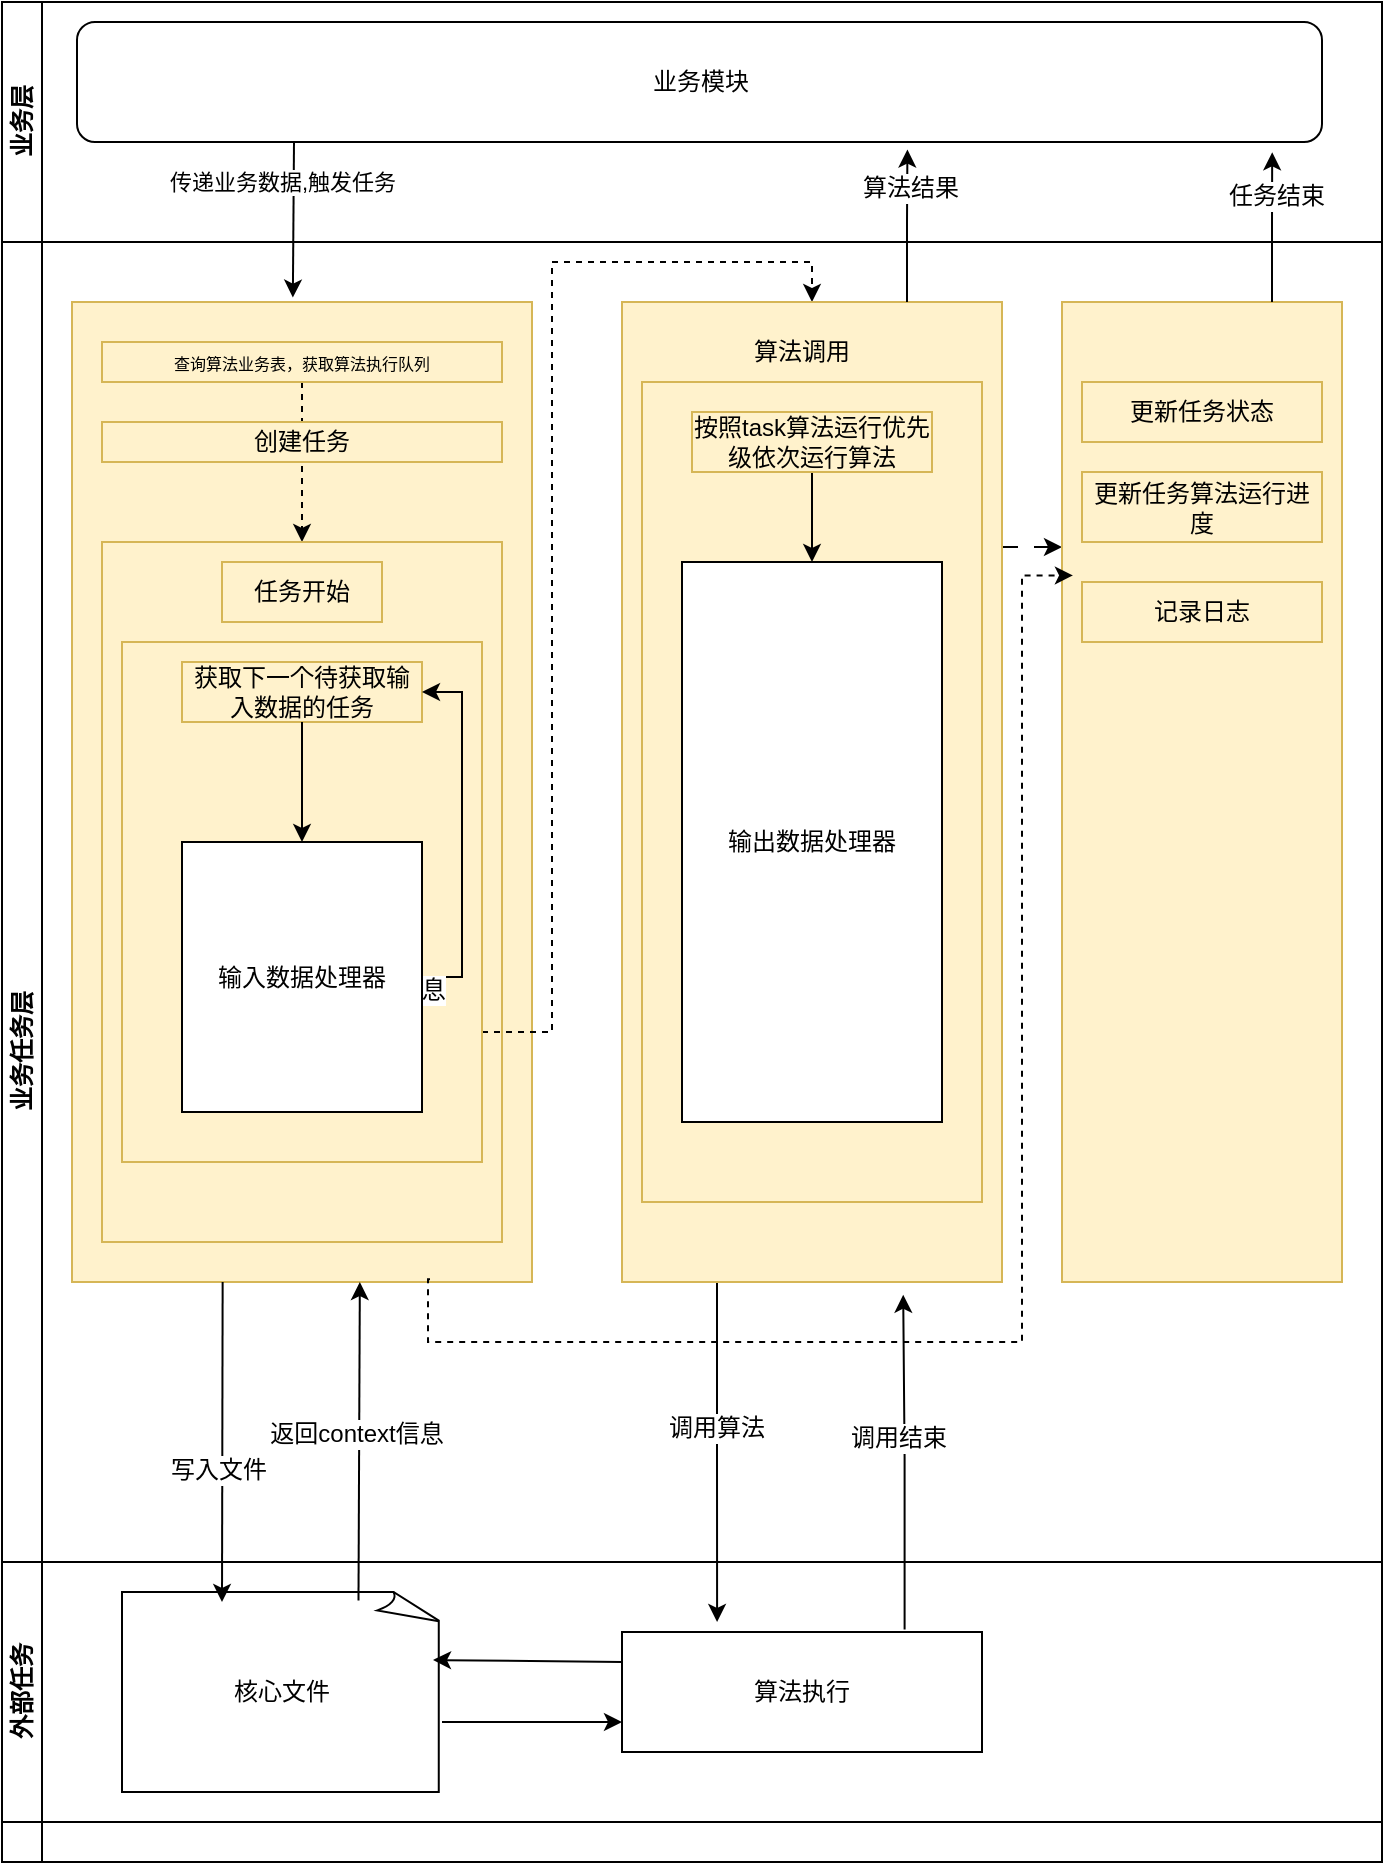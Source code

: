 <mxfile version="22.0.8" type="github">
  <diagram id="prtHgNgQTEPvFCAcTncT" name="Page-1">
    <mxGraphModel dx="989" dy="580" grid="1" gridSize="10" guides="1" tooltips="1" connect="1" arrows="1" fold="1" page="1" pageScale="1" pageWidth="827" pageHeight="1169" math="0" shadow="0">
      <root>
        <mxCell id="0" />
        <mxCell id="1" parent="0" />
        <mxCell id="dNxyNK7c78bLwvsdeMH5-21" value="业务任务层&lt;br&gt;" style="swimlane;html=1;startSize=20;horizontal=0;" parent="1" vertex="1">
          <mxGeometry x="70" y="240" width="690" height="810" as="geometry" />
        </mxCell>
        <mxCell id="dNxyNK7c78bLwvsdeMH5-22" value="外部任务&lt;br&gt;" style="swimlane;html=1;startSize=20;horizontal=0;" parent="dNxyNK7c78bLwvsdeMH5-21" vertex="1">
          <mxGeometry y="660" width="690" height="130" as="geometry" />
        </mxCell>
        <mxCell id="1c011MTDCDttVaNqvY0a-97" value="核心文件" style="whiteSpace=wrap;html=1;shape=mxgraph.basic.document;strokeColor=default;align=center;verticalAlign=middle;fontFamily=Helvetica;fontSize=12;fontColor=default;startSize=20;fillColor=default;" vertex="1" parent="dNxyNK7c78bLwvsdeMH5-22">
          <mxGeometry x="60" y="15" width="160" height="100" as="geometry" />
        </mxCell>
        <mxCell id="1c011MTDCDttVaNqvY0a-100" value="算法执行&lt;br&gt;" style="rounded=0;whiteSpace=wrap;html=1;strokeColor=default;align=center;verticalAlign=middle;fontFamily=Helvetica;fontSize=12;fontColor=default;startSize=20;fillColor=default;" vertex="1" parent="dNxyNK7c78bLwvsdeMH5-22">
          <mxGeometry x="310" y="35" width="180" height="60" as="geometry" />
        </mxCell>
        <mxCell id="1c011MTDCDttVaNqvY0a-127" value="" style="endArrow=classic;html=1;rounded=0;fontFamily=Helvetica;fontSize=12;fontColor=default;startSize=20;exitX=0;exitY=0.25;exitDx=0;exitDy=0;entryX=0.972;entryY=0.34;entryDx=0;entryDy=0;entryPerimeter=0;" edge="1" parent="dNxyNK7c78bLwvsdeMH5-22" source="1c011MTDCDttVaNqvY0a-100" target="1c011MTDCDttVaNqvY0a-97">
          <mxGeometry width="50" height="50" relative="1" as="geometry">
            <mxPoint x="260" y="-20" as="sourcePoint" />
            <mxPoint x="310" y="-70" as="targetPoint" />
          </mxGeometry>
        </mxCell>
        <mxCell id="1c011MTDCDttVaNqvY0a-128" value="" style="endArrow=classic;html=1;rounded=0;fontFamily=Helvetica;fontSize=12;fontColor=default;startSize=20;entryX=0;entryY=0.75;entryDx=0;entryDy=0;" edge="1" parent="dNxyNK7c78bLwvsdeMH5-22" target="1c011MTDCDttVaNqvY0a-100">
          <mxGeometry width="50" height="50" relative="1" as="geometry">
            <mxPoint x="220" y="80" as="sourcePoint" />
            <mxPoint x="270" y="30" as="targetPoint" />
          </mxGeometry>
        </mxCell>
        <mxCell id="dNxyNK7c78bLwvsdeMH5-26" value="" style="rounded=0;whiteSpace=wrap;html=1;fontFamily=Helvetica;fontSize=12;align=center;fillColor=#fff2cc;strokeColor=#d6b656;strokeWidth=1;perimeterSpacing=12;" parent="dNxyNK7c78bLwvsdeMH5-21" vertex="1">
          <mxGeometry x="35" y="30" width="230" height="490" as="geometry" />
        </mxCell>
        <mxCell id="1c011MTDCDttVaNqvY0a-79" style="edgeStyle=elbowEdgeStyle;rounded=0;orthogonalLoop=1;jettySize=auto;html=1;exitX=0.5;exitY=1;exitDx=0;exitDy=0;entryX=0.5;entryY=0;entryDx=0;entryDy=0;fontFamily=Helvetica;fontSize=12;fontColor=default;startSize=20;dashed=1;" edge="1" parent="dNxyNK7c78bLwvsdeMH5-21" source="1c011MTDCDttVaNqvY0a-60" target="1c011MTDCDttVaNqvY0a-73">
          <mxGeometry relative="1" as="geometry" />
        </mxCell>
        <mxCell id="1c011MTDCDttVaNqvY0a-60" value="&lt;font style=&quot;font-size: 8px;&quot;&gt;查询算法业务表，获取算法执行队列&lt;/font&gt;" style="rounded=0;whiteSpace=wrap;html=1;fillColor=#fff2cc;strokeColor=#d6b656;" vertex="1" parent="dNxyNK7c78bLwvsdeMH5-21">
          <mxGeometry x="50" y="50" width="200" height="20" as="geometry" />
        </mxCell>
        <mxCell id="1c011MTDCDttVaNqvY0a-61" value="创建任务" style="rounded=0;whiteSpace=wrap;html=1;fillColor=#fff2cc;strokeColor=#d6b656;" vertex="1" parent="dNxyNK7c78bLwvsdeMH5-21">
          <mxGeometry x="50" y="90" width="200" height="20" as="geometry" />
        </mxCell>
        <mxCell id="1c011MTDCDttVaNqvY0a-73" value="" style="rounded=0;whiteSpace=wrap;html=1;fillColor=#fff2cc;strokeColor=#d6b656;" vertex="1" parent="dNxyNK7c78bLwvsdeMH5-21">
          <mxGeometry x="50" y="150" width="200" height="350" as="geometry" />
        </mxCell>
        <mxCell id="1c011MTDCDttVaNqvY0a-81" value="任务开始" style="text;html=1;strokeColor=#d6b656;fillColor=#fff2cc;align=center;verticalAlign=middle;whiteSpace=wrap;rounded=0;fontSize=12;fontFamily=Helvetica;" vertex="1" parent="dNxyNK7c78bLwvsdeMH5-21">
          <mxGeometry x="110" y="160" width="80" height="30" as="geometry" />
        </mxCell>
        <mxCell id="1c011MTDCDttVaNqvY0a-115" style="edgeStyle=orthogonalEdgeStyle;rounded=0;orthogonalLoop=1;jettySize=auto;html=1;exitX=1;exitY=0.75;exitDx=0;exitDy=0;entryX=0.5;entryY=0;entryDx=0;entryDy=0;fontFamily=Helvetica;fontSize=12;fontColor=default;startSize=20;dashed=1;" edge="1" parent="dNxyNK7c78bLwvsdeMH5-21" source="1c011MTDCDttVaNqvY0a-86" target="1c011MTDCDttVaNqvY0a-107">
          <mxGeometry relative="1" as="geometry" />
        </mxCell>
        <mxCell id="1c011MTDCDttVaNqvY0a-86" value="" style="rounded=0;whiteSpace=wrap;html=1;strokeColor=#d6b656;align=center;verticalAlign=middle;fontFamily=Helvetica;fontSize=12;startSize=20;fillColor=#fff2cc;" vertex="1" parent="dNxyNK7c78bLwvsdeMH5-21">
          <mxGeometry x="60" y="200" width="180" height="260" as="geometry" />
        </mxCell>
        <mxCell id="1c011MTDCDttVaNqvY0a-87" value="获取下一个待获取输入数据的任务" style="rounded=0;whiteSpace=wrap;html=1;strokeColor=#d6b656;align=center;verticalAlign=middle;fontFamily=Helvetica;fontSize=12;startSize=20;fillColor=#fff2cc;" vertex="1" parent="dNxyNK7c78bLwvsdeMH5-21">
          <mxGeometry x="90" y="210" width="120" height="30" as="geometry" />
        </mxCell>
        <mxCell id="1c011MTDCDttVaNqvY0a-95" style="edgeStyle=orthogonalEdgeStyle;rounded=0;orthogonalLoop=1;jettySize=auto;html=1;exitX=1;exitY=0.5;exitDx=0;exitDy=0;entryX=1;entryY=0.5;entryDx=0;entryDy=0;fontFamily=Helvetica;fontSize=12;fontColor=default;startSize=20;" edge="1" parent="dNxyNK7c78bLwvsdeMH5-21" source="1c011MTDCDttVaNqvY0a-91" target="1c011MTDCDttVaNqvY0a-87">
          <mxGeometry relative="1" as="geometry" />
        </mxCell>
        <mxCell id="1c011MTDCDttVaNqvY0a-94" value="" style="endArrow=classic;html=1;rounded=0;fontFamily=Helvetica;fontSize=12;fontColor=default;startSize=20;exitX=0.5;exitY=1;exitDx=0;exitDy=0;entryX=0.5;entryY=0;entryDx=0;entryDy=0;" edge="1" parent="dNxyNK7c78bLwvsdeMH5-21" source="1c011MTDCDttVaNqvY0a-87" target="1c011MTDCDttVaNqvY0a-91">
          <mxGeometry width="50" height="50" relative="1" as="geometry">
            <mxPoint x="260" y="370" as="sourcePoint" />
            <mxPoint x="310" y="320" as="targetPoint" />
          </mxGeometry>
        </mxCell>
        <mxCell id="1c011MTDCDttVaNqvY0a-101" value="" style="endArrow=classic;html=1;rounded=0;fontFamily=Helvetica;fontSize=12;fontColor=default;startSize=20;exitX=0.25;exitY=1;exitDx=0;exitDy=0;" edge="1" parent="dNxyNK7c78bLwvsdeMH5-21">
          <mxGeometry width="50" height="50" relative="1" as="geometry">
            <mxPoint x="110.32" y="520" as="sourcePoint" />
            <mxPoint x="110" y="680" as="targetPoint" />
          </mxGeometry>
        </mxCell>
        <mxCell id="1c011MTDCDttVaNqvY0a-103" value="写入文件" style="edgeLabel;html=1;align=center;verticalAlign=middle;resizable=0;points=[];fontSize=12;fontFamily=Helvetica;fontColor=default;" vertex="1" connectable="0" parent="1c011MTDCDttVaNqvY0a-101">
          <mxGeometry x="0.175" y="-2" relative="1" as="geometry">
            <mxPoint as="offset" />
          </mxGeometry>
        </mxCell>
        <mxCell id="1c011MTDCDttVaNqvY0a-102" value="" style="endArrow=classic;html=1;rounded=0;fontFamily=Helvetica;fontSize=12;fontColor=default;startSize=20;entryX=0.741;entryY=1.027;entryDx=0;entryDy=0;entryPerimeter=0;exitX=0.748;exitY=0.016;exitDx=0;exitDy=0;exitPerimeter=0;" edge="1" parent="dNxyNK7c78bLwvsdeMH5-21" source="1c011MTDCDttVaNqvY0a-91">
          <mxGeometry width="50" height="50" relative="1" as="geometry">
            <mxPoint x="179" y="666.36" as="sourcePoint" />
            <mxPoint x="178.92" y="430.005" as="targetPoint" />
          </mxGeometry>
        </mxCell>
        <mxCell id="1c011MTDCDttVaNqvY0a-104" value="返回context信息" style="edgeLabel;html=1;align=center;verticalAlign=middle;resizable=0;points=[];fontSize=12;fontFamily=Helvetica;fontColor=default;" vertex="1" connectable="0" parent="1c011MTDCDttVaNqvY0a-102">
          <mxGeometry x="0.13" y="-2" relative="1" as="geometry">
            <mxPoint as="offset" />
          </mxGeometry>
        </mxCell>
        <mxCell id="1c011MTDCDttVaNqvY0a-126" style="edgeStyle=orthogonalEdgeStyle;rounded=0;orthogonalLoop=1;jettySize=auto;html=1;exitX=0.25;exitY=1;exitDx=0;exitDy=0;fontFamily=Helvetica;fontSize=12;fontColor=default;startSize=20;" edge="1" parent="dNxyNK7c78bLwvsdeMH5-21" source="1c011MTDCDttVaNqvY0a-107">
          <mxGeometry relative="1" as="geometry">
            <mxPoint x="357.552" y="690" as="targetPoint" />
          </mxGeometry>
        </mxCell>
        <mxCell id="1c011MTDCDttVaNqvY0a-131" value="调用算法" style="edgeLabel;html=1;align=center;verticalAlign=middle;resizable=0;points=[];fontSize=12;fontFamily=Helvetica;fontColor=default;" vertex="1" connectable="0" parent="1c011MTDCDttVaNqvY0a-126">
          <mxGeometry x="-0.143" y="-1" relative="1" as="geometry">
            <mxPoint as="offset" />
          </mxGeometry>
        </mxCell>
        <mxCell id="1c011MTDCDttVaNqvY0a-143" style="edgeStyle=orthogonalEdgeStyle;rounded=0;orthogonalLoop=1;jettySize=auto;html=1;exitX=1;exitY=0.25;exitDx=0;exitDy=0;entryX=0;entryY=0.25;entryDx=0;entryDy=0;fontFamily=Helvetica;fontSize=12;fontColor=default;startSize=20;dashed=1;dashPattern=8 8;" edge="1" parent="dNxyNK7c78bLwvsdeMH5-21" source="1c011MTDCDttVaNqvY0a-107" target="1c011MTDCDttVaNqvY0a-133">
          <mxGeometry relative="1" as="geometry" />
        </mxCell>
        <mxCell id="1c011MTDCDttVaNqvY0a-107" value="" style="rounded=0;whiteSpace=wrap;html=1;strokeColor=#d6b656;align=center;verticalAlign=middle;fontFamily=Helvetica;fontSize=12;startSize=20;fillColor=#fff2cc;" vertex="1" parent="dNxyNK7c78bLwvsdeMH5-21">
          <mxGeometry x="310" y="30" width="190" height="490" as="geometry" />
        </mxCell>
        <mxCell id="1c011MTDCDttVaNqvY0a-108" value="算法调用" style="text;html=1;strokeColor=none;fillColor=none;align=center;verticalAlign=middle;whiteSpace=wrap;rounded=0;fontSize=12;fontFamily=Helvetica;fontColor=default;" vertex="1" parent="dNxyNK7c78bLwvsdeMH5-21">
          <mxGeometry x="370" y="40" width="60" height="30" as="geometry" />
        </mxCell>
        <mxCell id="1c011MTDCDttVaNqvY0a-109" value="" style="rounded=0;whiteSpace=wrap;html=1;strokeColor=#d6b656;align=center;verticalAlign=middle;fontFamily=Helvetica;fontSize=12;startSize=20;fillColor=#fff2cc;" vertex="1" parent="dNxyNK7c78bLwvsdeMH5-21">
          <mxGeometry x="320" y="70" width="170" height="410" as="geometry" />
        </mxCell>
        <mxCell id="1c011MTDCDttVaNqvY0a-121" style="edgeStyle=orthogonalEdgeStyle;rounded=0;orthogonalLoop=1;jettySize=auto;html=1;exitX=0.5;exitY=1;exitDx=0;exitDy=0;entryX=0.5;entryY=0;entryDx=0;entryDy=0;fontFamily=Helvetica;fontSize=12;fontColor=default;startSize=20;" edge="1" parent="dNxyNK7c78bLwvsdeMH5-21" source="1c011MTDCDttVaNqvY0a-113" target="1c011MTDCDttVaNqvY0a-116">
          <mxGeometry relative="1" as="geometry" />
        </mxCell>
        <mxCell id="1c011MTDCDttVaNqvY0a-113" value="按照task算法运行优先级依次运行算法" style="rounded=0;whiteSpace=wrap;html=1;strokeColor=#d6b656;align=center;verticalAlign=middle;fontFamily=Helvetica;fontSize=12;startSize=20;fillColor=#fff2cc;" vertex="1" parent="dNxyNK7c78bLwvsdeMH5-21">
          <mxGeometry x="345" y="85" width="120" height="30" as="geometry" />
        </mxCell>
        <mxCell id="1c011MTDCDttVaNqvY0a-116" value="输出数据处理器" style="rounded=0;whiteSpace=wrap;html=1;strokeColor=default;align=center;verticalAlign=middle;fontFamily=Helvetica;fontSize=12;fontColor=default;startSize=20;fillColor=default;" vertex="1" parent="dNxyNK7c78bLwvsdeMH5-21">
          <mxGeometry x="340" y="160" width="130" height="280" as="geometry" />
        </mxCell>
        <mxCell id="1c011MTDCDttVaNqvY0a-123" value="" style="endArrow=classic;html=1;rounded=0;fontFamily=Helvetica;fontSize=12;fontColor=default;startSize=20;entryX=0.741;entryY=1.027;entryDx=0;entryDy=0;entryPerimeter=0;exitX=0.739;exitY=0.043;exitDx=0;exitDy=0;exitPerimeter=0;" edge="1" parent="dNxyNK7c78bLwvsdeMH5-21" source="1c011MTDCDttVaNqvY0a-97">
          <mxGeometry width="50" height="50" relative="1" as="geometry">
            <mxPoint x="180" y="670" as="sourcePoint" />
            <mxPoint x="178.92" y="520.005" as="targetPoint" />
          </mxGeometry>
        </mxCell>
        <mxCell id="1c011MTDCDttVaNqvY0a-125" value="返回context信息" style="edgeLabel;html=1;align=center;verticalAlign=middle;resizable=0;points=[];fontSize=12;fontFamily=Helvetica;fontColor=default;" vertex="1" connectable="0" parent="1c011MTDCDttVaNqvY0a-123">
          <mxGeometry x="0.048" y="2" relative="1" as="geometry">
            <mxPoint as="offset" />
          </mxGeometry>
        </mxCell>
        <mxCell id="1c011MTDCDttVaNqvY0a-91" value="输入数据处理器" style="rounded=0;whiteSpace=wrap;html=1;strokeColor=default;align=center;verticalAlign=middle;fontFamily=Helvetica;fontSize=12;fontColor=default;startSize=20;fillColor=default;" vertex="1" parent="dNxyNK7c78bLwvsdeMH5-21">
          <mxGeometry x="90" y="300" width="120" height="135" as="geometry" />
        </mxCell>
        <mxCell id="1c011MTDCDttVaNqvY0a-130" style="edgeStyle=orthogonalEdgeStyle;rounded=0;orthogonalLoop=1;jettySize=auto;html=1;entryX=0.74;entryY=1.013;entryDx=0;entryDy=0;entryPerimeter=0;fontFamily=Helvetica;fontSize=12;fontColor=default;startSize=20;exitX=0.785;exitY=-0.02;exitDx=0;exitDy=0;exitPerimeter=0;" edge="1" parent="dNxyNK7c78bLwvsdeMH5-21" source="1c011MTDCDttVaNqvY0a-100" target="1c011MTDCDttVaNqvY0a-107">
          <mxGeometry relative="1" as="geometry">
            <mxPoint x="450" y="730" as="sourcePoint" />
            <mxPoint x="450.09" y="480.0" as="targetPoint" />
          </mxGeometry>
        </mxCell>
        <mxCell id="1c011MTDCDttVaNqvY0a-132" value="调用结束" style="edgeLabel;html=1;align=center;verticalAlign=middle;resizable=0;points=[];fontSize=12;fontFamily=Helvetica;fontColor=default;" vertex="1" connectable="0" parent="1c011MTDCDttVaNqvY0a-130">
          <mxGeometry x="0.149" y="3" relative="1" as="geometry">
            <mxPoint as="offset" />
          </mxGeometry>
        </mxCell>
        <mxCell id="1c011MTDCDttVaNqvY0a-133" value="" style="rounded=0;whiteSpace=wrap;html=1;strokeColor=#d6b656;align=center;verticalAlign=middle;fontFamily=Helvetica;fontSize=12;startSize=20;fillColor=#fff2cc;" vertex="1" parent="dNxyNK7c78bLwvsdeMH5-21">
          <mxGeometry x="530" y="30" width="140" height="490" as="geometry" />
        </mxCell>
        <mxCell id="1c011MTDCDttVaNqvY0a-136" value="更新任务状态" style="rounded=0;whiteSpace=wrap;html=1;strokeColor=#d6b656;align=center;verticalAlign=middle;fontFamily=Helvetica;fontSize=12;startSize=20;fillColor=#fff2cc;" vertex="1" parent="dNxyNK7c78bLwvsdeMH5-21">
          <mxGeometry x="540" y="70" width="120" height="30" as="geometry" />
        </mxCell>
        <mxCell id="1c011MTDCDttVaNqvY0a-138" value="记录日志" style="rounded=0;whiteSpace=wrap;html=1;strokeColor=#d6b656;align=center;verticalAlign=middle;fontFamily=Helvetica;fontSize=12;startSize=20;fillColor=#fff2cc;" vertex="1" parent="dNxyNK7c78bLwvsdeMH5-21">
          <mxGeometry x="540" y="170" width="120" height="30" as="geometry" />
        </mxCell>
        <mxCell id="1c011MTDCDttVaNqvY0a-139" value="更新任务算法运行进度" style="rounded=0;whiteSpace=wrap;html=1;strokeColor=#d6b656;align=center;verticalAlign=middle;fontFamily=Helvetica;fontSize=12;startSize=20;fillColor=#fff2cc;" vertex="1" parent="dNxyNK7c78bLwvsdeMH5-21">
          <mxGeometry x="540" y="115" width="120" height="35" as="geometry" />
        </mxCell>
        <mxCell id="1c011MTDCDttVaNqvY0a-142" style="edgeStyle=orthogonalEdgeStyle;rounded=0;orthogonalLoop=1;jettySize=auto;html=1;exitX=0.752;exitY=0.974;exitDx=0;exitDy=0;entryX=0.039;entryY=0.279;entryDx=0;entryDy=0;entryPerimeter=0;fontFamily=Helvetica;fontSize=12;fontColor=default;startSize=20;exitPerimeter=0;dashed=1;" edge="1" parent="dNxyNK7c78bLwvsdeMH5-21" source="dNxyNK7c78bLwvsdeMH5-26" target="1c011MTDCDttVaNqvY0a-133">
          <mxGeometry relative="1" as="geometry">
            <Array as="points">
              <mxPoint x="213" y="519" />
              <mxPoint x="213" y="550" />
              <mxPoint x="510" y="550" />
              <mxPoint x="510" y="167" />
            </Array>
          </mxGeometry>
        </mxCell>
        <mxCell id="dNxyNK7c78bLwvsdeMH5-20" value="业务层" style="swimlane;html=1;startSize=20;horizontal=0;" parent="1" vertex="1">
          <mxGeometry x="70" y="120" width="690" height="120" as="geometry" />
        </mxCell>
        <mxCell id="1c011MTDCDttVaNqvY0a-15" value="业务模块" style="rounded=1;whiteSpace=wrap;html=1;" vertex="1" parent="dNxyNK7c78bLwvsdeMH5-20">
          <mxGeometry x="37.5" y="10" width="622.5" height="60" as="geometry" />
        </mxCell>
        <mxCell id="1c011MTDCDttVaNqvY0a-58" value="" style="endArrow=classic;html=1;rounded=0;entryX=0.482;entryY=0.019;entryDx=0;entryDy=0;entryPerimeter=0;" edge="1" parent="dNxyNK7c78bLwvsdeMH5-20" target="dNxyNK7c78bLwvsdeMH5-26">
          <mxGeometry relative="1" as="geometry">
            <mxPoint x="146" y="70" as="sourcePoint" />
            <mxPoint x="143.87" y="170.0" as="targetPoint" />
          </mxGeometry>
        </mxCell>
        <mxCell id="1c011MTDCDttVaNqvY0a-59" value="传递业务数据,触发任务" style="edgeLabel;html=1;align=center;verticalAlign=middle;resizable=0;points=[];" vertex="1" connectable="0" parent="1c011MTDCDttVaNqvY0a-58">
          <mxGeometry x="-0.057" y="-6" relative="1" as="geometry">
            <mxPoint y="-17" as="offset" />
          </mxGeometry>
        </mxCell>
        <mxCell id="1c011MTDCDttVaNqvY0a-148" style="edgeStyle=orthogonalEdgeStyle;rounded=0;orthogonalLoop=1;jettySize=auto;html=1;exitX=0.75;exitY=0;exitDx=0;exitDy=0;entryX=0.667;entryY=1.063;entryDx=0;entryDy=0;entryPerimeter=0;fontFamily=Helvetica;fontSize=12;fontColor=default;startSize=20;" edge="1" parent="1" source="1c011MTDCDttVaNqvY0a-107" target="1c011MTDCDttVaNqvY0a-15">
          <mxGeometry relative="1" as="geometry" />
        </mxCell>
        <mxCell id="1c011MTDCDttVaNqvY0a-149" value="算法结果" style="edgeLabel;html=1;align=center;verticalAlign=middle;resizable=0;points=[];fontSize=12;fontFamily=Helvetica;fontColor=default;" vertex="1" connectable="0" parent="1c011MTDCDttVaNqvY0a-148">
          <mxGeometry x="0.526" y="-1" relative="1" as="geometry">
            <mxPoint y="1" as="offset" />
          </mxGeometry>
        </mxCell>
        <mxCell id="1c011MTDCDttVaNqvY0a-151" style="edgeStyle=orthogonalEdgeStyle;rounded=0;orthogonalLoop=1;jettySize=auto;html=1;exitX=0.75;exitY=0;exitDx=0;exitDy=0;entryX=0.96;entryY=1.086;entryDx=0;entryDy=0;entryPerimeter=0;fontFamily=Helvetica;fontSize=12;fontColor=default;startSize=20;" edge="1" parent="1" source="1c011MTDCDttVaNqvY0a-133" target="1c011MTDCDttVaNqvY0a-15">
          <mxGeometry relative="1" as="geometry" />
        </mxCell>
        <mxCell id="1c011MTDCDttVaNqvY0a-152" value="任务结束" style="edgeLabel;html=1;align=center;verticalAlign=middle;resizable=0;points=[];fontSize=12;fontFamily=Helvetica;fontColor=default;" vertex="1" connectable="0" parent="1c011MTDCDttVaNqvY0a-151">
          <mxGeometry x="0.443" y="-2" relative="1" as="geometry">
            <mxPoint y="1" as="offset" />
          </mxGeometry>
        </mxCell>
      </root>
    </mxGraphModel>
  </diagram>
</mxfile>
